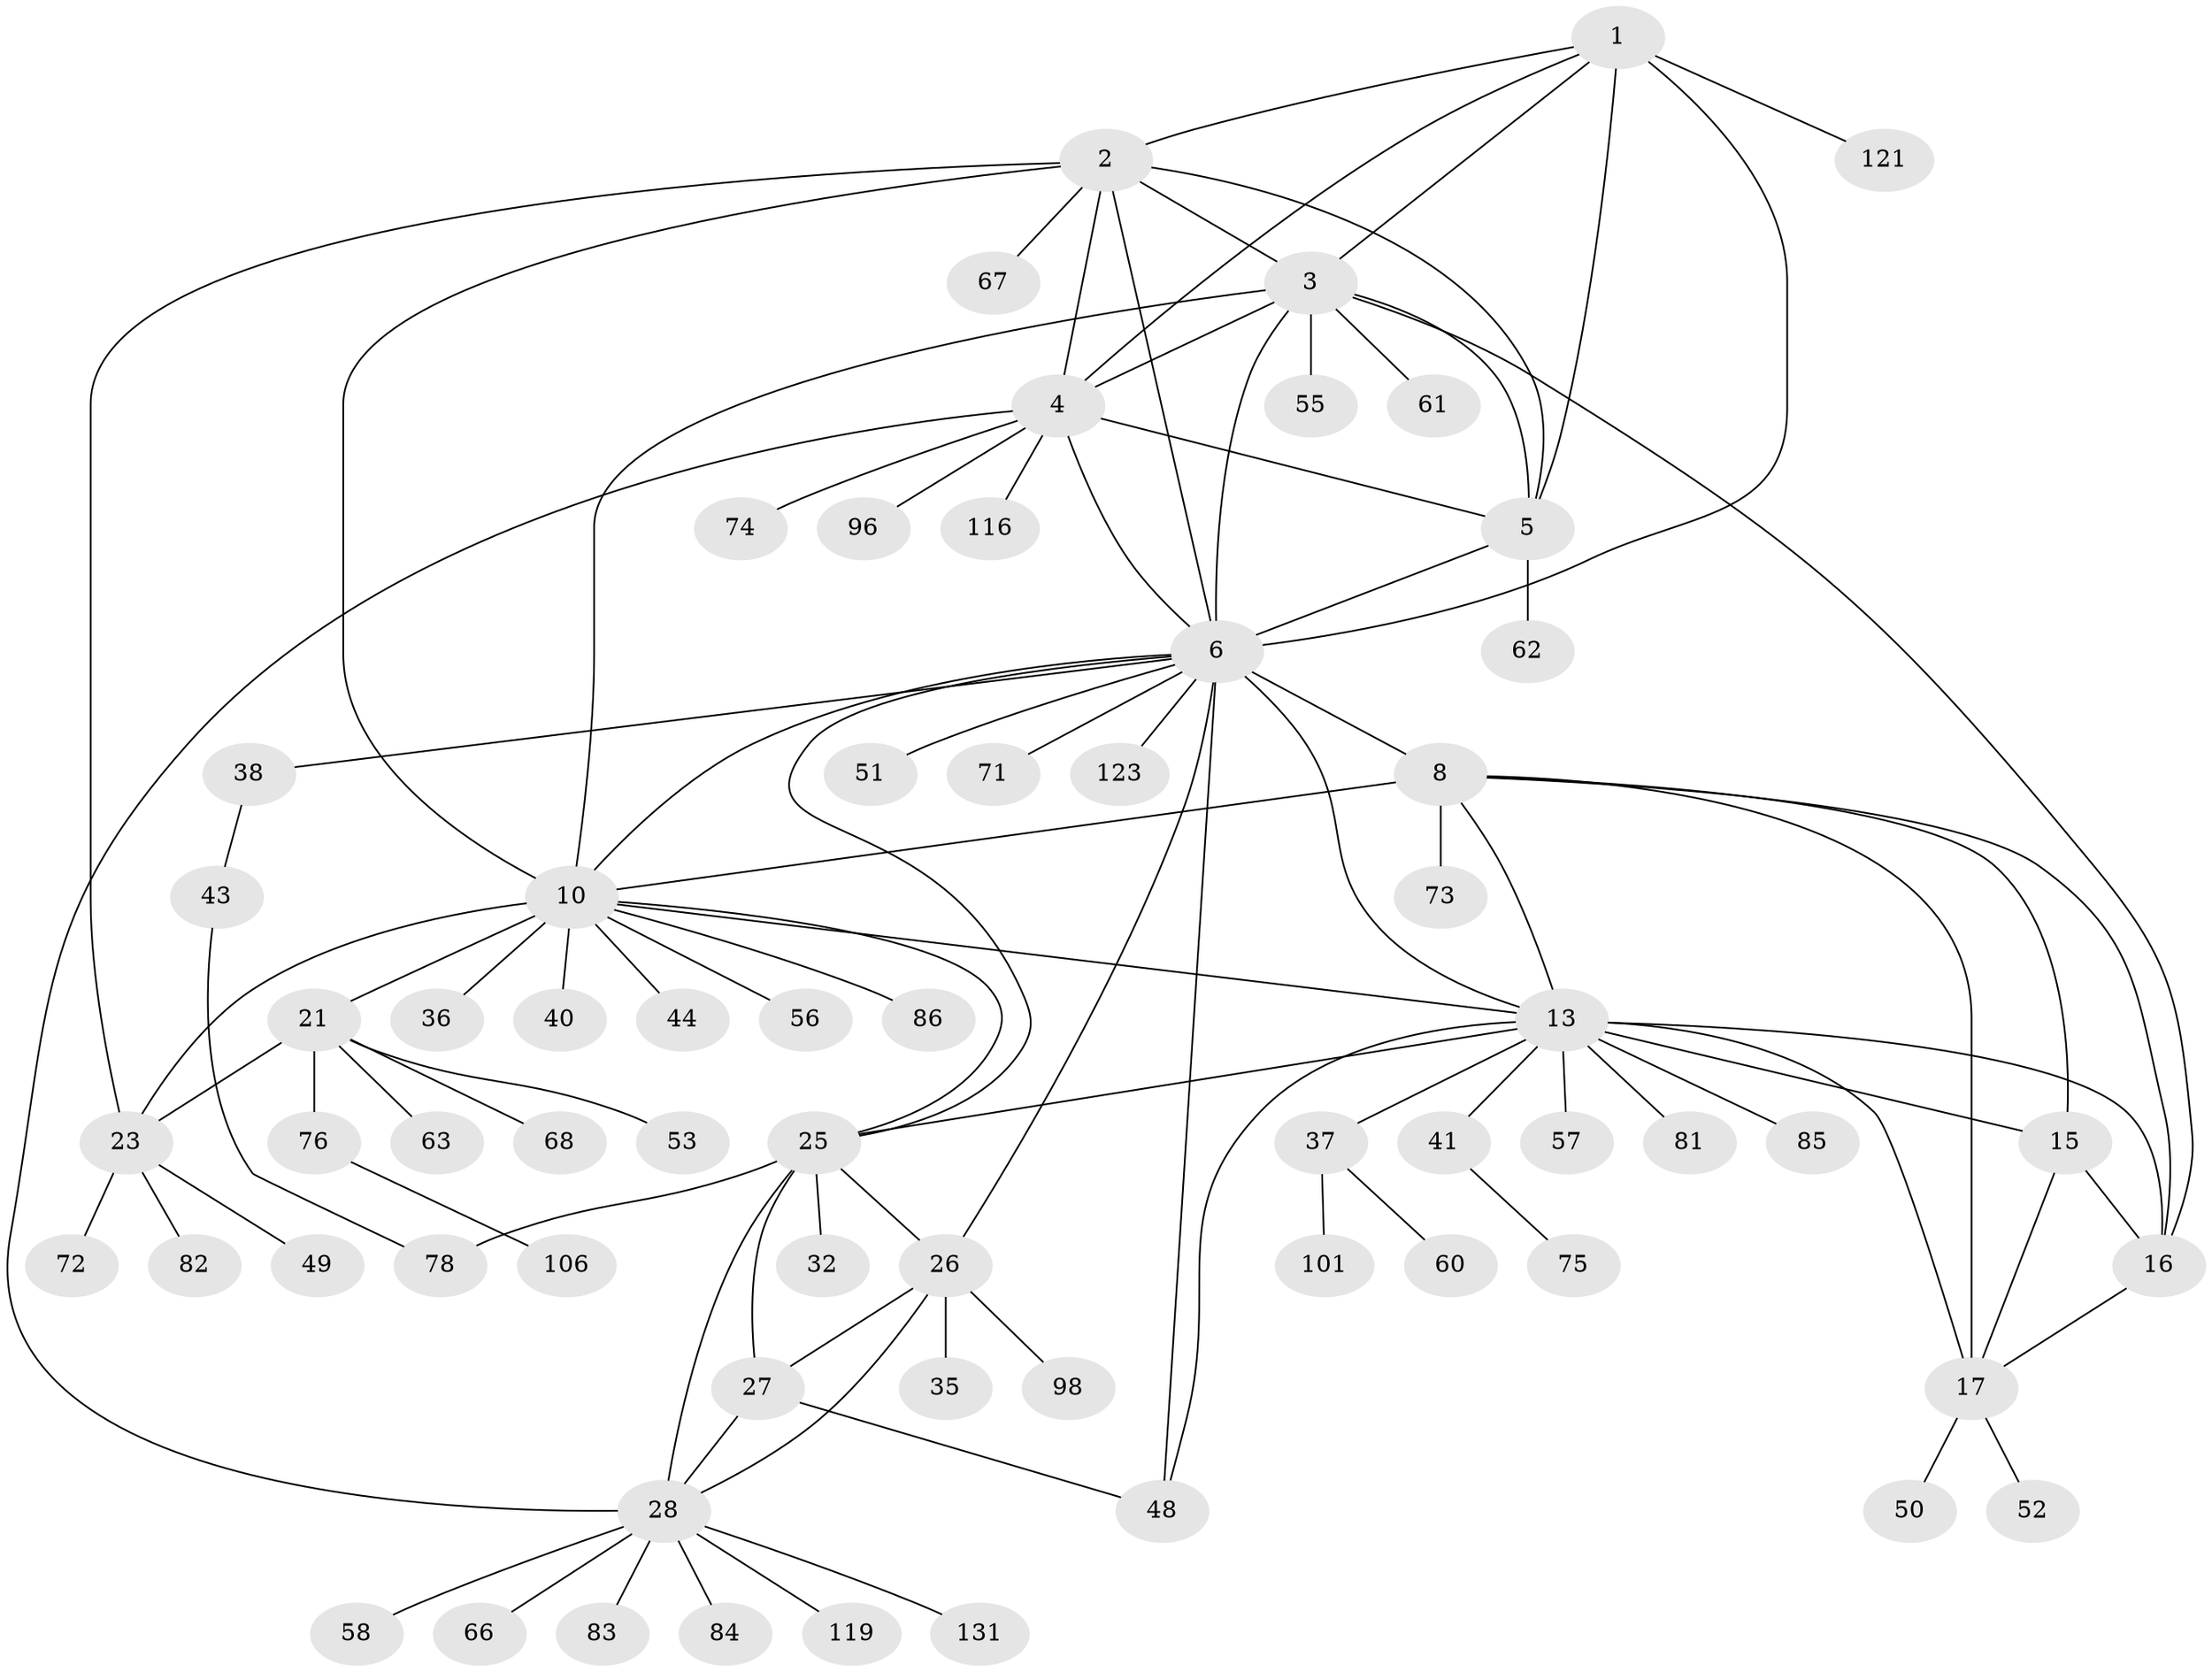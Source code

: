 // original degree distribution, {6: 0.06060606060606061, 8: 0.030303030303030304, 10: 0.03787878787878788, 9: 0.05303030303030303, 7: 0.007575757575757576, 11: 0.007575757575757576, 12: 0.007575757575757576, 5: 0.007575757575757576, 14: 0.015151515151515152, 2: 0.16666666666666666, 1: 0.5606060606060606, 3: 0.045454545454545456}
// Generated by graph-tools (version 1.1) at 2025/16/03/09/25 04:16:09]
// undirected, 66 vertices, 99 edges
graph export_dot {
graph [start="1"]
  node [color=gray90,style=filled];
  1;
  2;
  3 [super="+87+77"];
  4;
  5;
  6 [super="+94+105+132+97+7"];
  8 [super="+12+14+118+46"];
  10 [super="+64+90+111+108+19+45"];
  13 [super="+18+79+110+47+69+70"];
  15;
  16;
  17 [super="+80+112+89"];
  21 [super="+24"];
  23;
  25 [super="+54+29"];
  26;
  27;
  28 [super="+30"];
  32;
  35;
  36;
  37;
  38 [super="+120"];
  40;
  41 [super="+65"];
  43 [super="+104"];
  44;
  48;
  49;
  50;
  51 [super="+109"];
  52;
  53;
  55;
  56;
  57;
  58;
  60;
  61 [super="+130"];
  62;
  63;
  66;
  67 [super="+88"];
  68;
  71;
  72;
  73;
  74;
  75 [super="+129"];
  76;
  78;
  81 [super="+127"];
  82;
  83;
  84;
  85 [super="+115"];
  86;
  96;
  98;
  101;
  106;
  116;
  119;
  121;
  123;
  131;
  1 -- 2;
  1 -- 3;
  1 -- 4;
  1 -- 5;
  1 -- 6;
  1 -- 121;
  2 -- 3;
  2 -- 4;
  2 -- 5;
  2 -- 6;
  2 -- 23;
  2 -- 67;
  2 -- 10;
  3 -- 4;
  3 -- 5;
  3 -- 6;
  3 -- 16;
  3 -- 55;
  3 -- 61;
  3 -- 10;
  4 -- 5;
  4 -- 6;
  4 -- 28;
  4 -- 74;
  4 -- 96;
  4 -- 116;
  5 -- 6;
  5 -- 62;
  6 -- 48;
  6 -- 38;
  6 -- 71;
  6 -- 8 [weight=6];
  6 -- 10 [weight=3];
  6 -- 13;
  6 -- 51;
  6 -- 26;
  6 -- 123;
  6 -- 25;
  8 -- 10 [weight=2];
  8 -- 73;
  8 -- 13 [weight=3];
  8 -- 16;
  8 -- 17;
  8 -- 15;
  10 -- 36;
  10 -- 40;
  10 -- 44;
  10 -- 13;
  10 -- 21 [weight=6];
  10 -- 86;
  10 -- 23 [weight=3];
  10 -- 56;
  10 -- 25 [weight=2];
  13 -- 15 [weight=2];
  13 -- 16 [weight=2];
  13 -- 17 [weight=2];
  13 -- 37;
  13 -- 85;
  13 -- 41;
  13 -- 48;
  13 -- 81;
  13 -- 57;
  13 -- 25;
  15 -- 16;
  15 -- 17;
  16 -- 17;
  17 -- 50;
  17 -- 52;
  21 -- 23 [weight=2];
  21 -- 53;
  21 -- 68;
  21 -- 76;
  21 -- 63;
  23 -- 49;
  23 -- 72;
  23 -- 82;
  25 -- 26 [weight=2];
  25 -- 27 [weight=2];
  25 -- 28 [weight=4];
  25 -- 32;
  25 -- 78;
  26 -- 27;
  26 -- 28 [weight=2];
  26 -- 35;
  26 -- 98;
  27 -- 28 [weight=2];
  27 -- 48;
  28 -- 66;
  28 -- 119;
  28 -- 131;
  28 -- 83;
  28 -- 58;
  28 -- 84;
  37 -- 60;
  37 -- 101;
  38 -- 43;
  41 -- 75;
  43 -- 78;
  76 -- 106;
}
